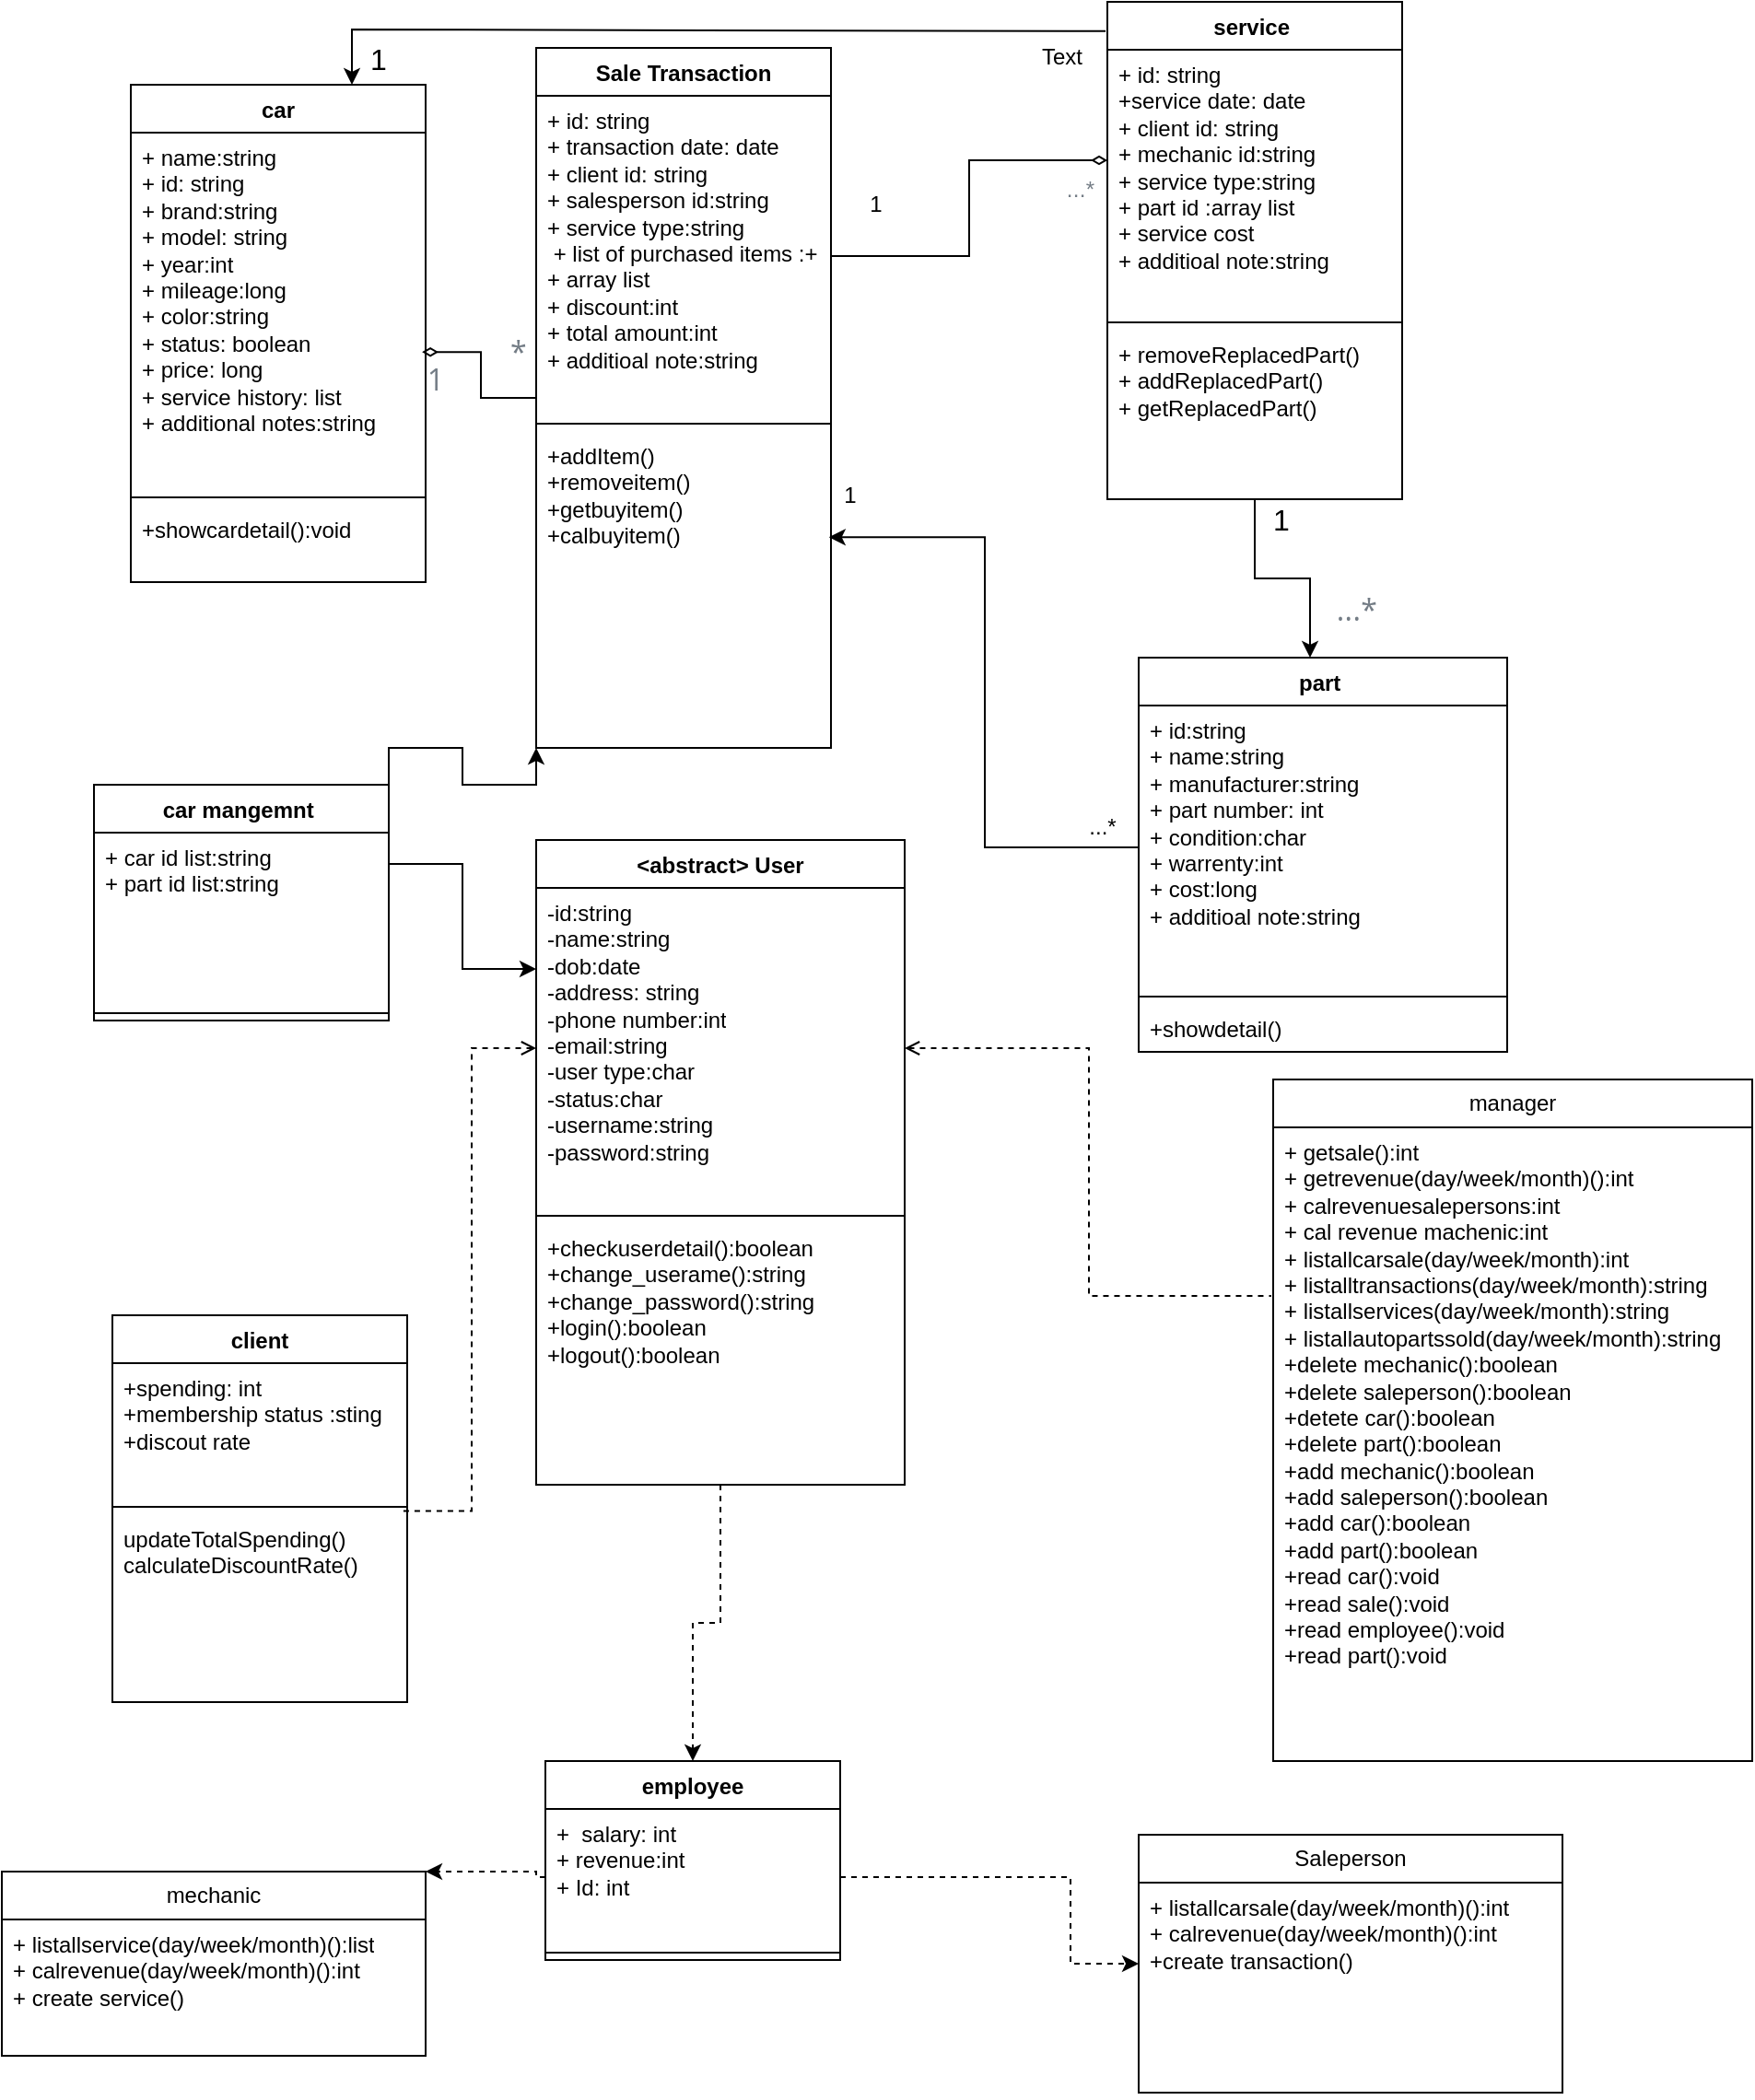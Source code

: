<mxfile version="24.7.14">
  <diagram id="C5RBs43oDa-KdzZeNtuy" name="Page-1">
    <mxGraphModel grid="1" page="1" gridSize="10" guides="1" tooltips="1" connect="1" arrows="1" fold="1" pageScale="1" pageWidth="827" pageHeight="1169" math="0" shadow="0">
      <root>
        <mxCell id="WIyWlLk6GJQsqaUBKTNV-0" />
        <mxCell id="WIyWlLk6GJQsqaUBKTNV-1" parent="WIyWlLk6GJQsqaUBKTNV-0" />
        <mxCell id="zF-0NswUr-YBO2bM6qh8-17" value="car" style="swimlane;fontStyle=1;align=center;verticalAlign=top;childLayout=stackLayout;horizontal=1;startSize=26;horizontalStack=0;resizeParent=1;resizeParentMax=0;resizeLast=0;collapsible=1;marginBottom=0;whiteSpace=wrap;html=1;" vertex="1" parent="WIyWlLk6GJQsqaUBKTNV-1">
          <mxGeometry x="20" y="60" width="160" height="270" as="geometry" />
        </mxCell>
        <mxCell id="zF-0NswUr-YBO2bM6qh8-18" value="&lt;span style=&quot;background-color: initial;&quot;&gt;+ name:string&amp;nbsp;&lt;/span&gt;&lt;br&gt;&lt;span style=&quot;background-color: initial;&quot;&gt;+ id: string&amp;nbsp;&lt;/span&gt;&lt;br&gt;&lt;span style=&quot;background-color: initial;&quot;&gt;+ brand:string&amp;nbsp;&lt;/span&gt;&lt;br&gt;&lt;span style=&quot;background-color: initial;&quot;&gt;+ model: string&lt;/span&gt;&lt;br&gt;&lt;span style=&quot;background-color: initial;&quot;&gt;+ year:int&lt;/span&gt;&lt;br&gt;&lt;span style=&quot;background-color: initial;&quot;&gt;+ mileage:long&lt;/span&gt;&lt;br&gt;&lt;span style=&quot;background-color: initial;&quot;&gt;+ color:string&lt;/span&gt;&lt;br&gt;&lt;span style=&quot;background-color: initial;&quot;&gt;+ status: boolean&lt;/span&gt;&lt;br&gt;&lt;span style=&quot;background-color: initial;&quot;&gt;+ price: long&amp;nbsp;&lt;/span&gt;&lt;br&gt;&lt;span style=&quot;background-color: initial;&quot;&gt;+ service history: list&amp;nbsp;&lt;/span&gt;&lt;br&gt;&lt;span style=&quot;background-color: initial;&quot;&gt;+ additional notes:string&lt;/span&gt;" style="text;strokeColor=none;fillColor=none;align=left;verticalAlign=top;spacingLeft=4;spacingRight=4;overflow=hidden;rotatable=0;points=[[0,0.5],[1,0.5]];portConstraint=eastwest;whiteSpace=wrap;html=1;" vertex="1" parent="zF-0NswUr-YBO2bM6qh8-17">
          <mxGeometry y="26" width="160" height="194" as="geometry" />
        </mxCell>
        <mxCell id="zF-0NswUr-YBO2bM6qh8-19" value="" style="line;strokeWidth=1;fillColor=none;align=left;verticalAlign=middle;spacingTop=-1;spacingLeft=3;spacingRight=3;rotatable=0;labelPosition=right;points=[];portConstraint=eastwest;strokeColor=inherit;" vertex="1" parent="zF-0NswUr-YBO2bM6qh8-17">
          <mxGeometry y="220" width="160" height="8" as="geometry" />
        </mxCell>
        <mxCell id="zF-0NswUr-YBO2bM6qh8-20" value="+showcardetail():void" style="text;strokeColor=none;fillColor=none;align=left;verticalAlign=top;spacingLeft=4;spacingRight=4;overflow=hidden;rotatable=0;points=[[0,0.5],[1,0.5]];portConstraint=eastwest;whiteSpace=wrap;html=1;" vertex="1" parent="zF-0NswUr-YBO2bM6qh8-17">
          <mxGeometry y="228" width="160" height="42" as="geometry" />
        </mxCell>
        <mxCell id="zF-0NswUr-YBO2bM6qh8-23" value="part&amp;nbsp;" style="swimlane;fontStyle=1;align=center;verticalAlign=top;childLayout=stackLayout;horizontal=1;startSize=26;horizontalStack=0;resizeParent=1;resizeParentMax=0;resizeLast=0;collapsible=1;marginBottom=0;whiteSpace=wrap;html=1;" vertex="1" parent="WIyWlLk6GJQsqaUBKTNV-1">
          <mxGeometry x="567" y="371" width="200" height="214" as="geometry" />
        </mxCell>
        <mxCell id="zF-0NswUr-YBO2bM6qh8-24" value="&lt;span style=&quot;background-color: initial;&quot;&gt;+ id:string&lt;/span&gt;&lt;br&gt;&lt;span style=&quot;background-color: initial;&quot;&gt;+ name:string&lt;/span&gt;&lt;br&gt;&lt;span style=&quot;background-color: initial;&quot;&gt;+ manufacturer:string&lt;/span&gt;&lt;br&gt;&lt;span style=&quot;background-color: initial;&quot;&gt;+ part number: int&lt;/span&gt;&lt;br&gt;&lt;span style=&quot;background-color: initial;&quot;&gt;+ condition:char&lt;/span&gt;&lt;br&gt;&lt;span style=&quot;background-color: initial;&quot;&gt;+ warrenty:int&lt;/span&gt;&lt;br&gt;&lt;span style=&quot;background-color: initial;&quot;&gt;+ cost:long&lt;/span&gt;&lt;br&gt;&lt;span style=&quot;background-color: initial;&quot;&gt;+ additioal note:string&lt;/span&gt;" style="text;strokeColor=none;fillColor=none;align=left;verticalAlign=top;spacingLeft=4;spacingRight=4;overflow=hidden;rotatable=0;points=[[0,0.5],[1,0.5]];portConstraint=eastwest;whiteSpace=wrap;html=1;" vertex="1" parent="zF-0NswUr-YBO2bM6qh8-23">
          <mxGeometry y="26" width="200" height="154" as="geometry" />
        </mxCell>
        <mxCell id="zF-0NswUr-YBO2bM6qh8-25" value="" style="line;strokeWidth=1;fillColor=none;align=left;verticalAlign=middle;spacingTop=-1;spacingLeft=3;spacingRight=3;rotatable=0;labelPosition=right;points=[];portConstraint=eastwest;strokeColor=inherit;" vertex="1" parent="zF-0NswUr-YBO2bM6qh8-23">
          <mxGeometry y="180" width="200" height="8" as="geometry" />
        </mxCell>
        <mxCell id="zF-0NswUr-YBO2bM6qh8-26" value="+showdetail()" style="text;strokeColor=none;fillColor=none;align=left;verticalAlign=top;spacingLeft=4;spacingRight=4;overflow=hidden;rotatable=0;points=[[0,0.5],[1,0.5]];portConstraint=eastwest;whiteSpace=wrap;html=1;" vertex="1" parent="zF-0NswUr-YBO2bM6qh8-23">
          <mxGeometry y="188" width="200" height="26" as="geometry" />
        </mxCell>
        <mxCell id="6biJF6lKSEAOoZ-4ffGk-0" style="edgeStyle=orthogonalEdgeStyle;rounded=0;orthogonalLoop=1;jettySize=auto;html=1;" edge="1" parent="WIyWlLk6GJQsqaUBKTNV-1" source="zF-0NswUr-YBO2bM6qh8-27" target="zF-0NswUr-YBO2bM6qh8-23">
          <mxGeometry relative="1" as="geometry">
            <Array as="points">
              <mxPoint x="630" y="328" />
              <mxPoint x="660" y="328" />
            </Array>
          </mxGeometry>
        </mxCell>
        <mxCell id="4KLX8ZBDgS6QbkxdBaek-6" style="edgeStyle=orthogonalEdgeStyle;rounded=0;orthogonalLoop=1;jettySize=auto;html=1;entryX=0.75;entryY=0;entryDx=0;entryDy=0;exitX=-0.006;exitY=0.059;exitDx=0;exitDy=0;exitPerimeter=0;" edge="1" parent="WIyWlLk6GJQsqaUBKTNV-1" source="zF-0NswUr-YBO2bM6qh8-27" target="zF-0NswUr-YBO2bM6qh8-17">
          <mxGeometry relative="1" as="geometry">
            <Array as="points">
              <mxPoint x="530" y="31" />
              <mxPoint x="140" y="30" />
            </Array>
          </mxGeometry>
        </mxCell>
        <mxCell id="zF-0NswUr-YBO2bM6qh8-27" value="service&amp;nbsp;" style="swimlane;fontStyle=1;align=center;verticalAlign=top;childLayout=stackLayout;horizontal=1;startSize=26;horizontalStack=0;resizeParent=1;resizeParentMax=0;resizeLast=0;collapsible=1;marginBottom=0;whiteSpace=wrap;html=1;" vertex="1" parent="WIyWlLk6GJQsqaUBKTNV-1">
          <mxGeometry x="550" y="15" width="160" height="270" as="geometry" />
        </mxCell>
        <mxCell id="zF-0NswUr-YBO2bM6qh8-28" value="&lt;span style=&quot;background-color: initial;&quot;&gt;+ id: string&lt;/span&gt;&lt;br&gt;&lt;span style=&quot;background-color: initial;&quot;&gt;+service date: date&lt;/span&gt;&lt;br&gt;&lt;span style=&quot;background-color: initial;&quot;&gt;+ client id: string&lt;/span&gt;&lt;br&gt;&lt;span style=&quot;background-color: initial;&quot;&gt;+ mechanic id:string&lt;/span&gt;&lt;br&gt;&lt;span style=&quot;background-color: initial;&quot;&gt;+ service type:string&lt;/span&gt;&lt;br&gt;&lt;span style=&quot;background-color: initial;&quot;&gt;+ part id :array list&lt;/span&gt;&lt;br&gt;&lt;span style=&quot;background-color: initial;&quot;&gt;+ service cost&lt;/span&gt;&lt;br&gt;&lt;span style=&quot;background-color: initial;&quot;&gt;+ additioal note:string&lt;/span&gt;" style="text;strokeColor=none;fillColor=none;align=left;verticalAlign=top;spacingLeft=4;spacingRight=4;overflow=hidden;rotatable=0;points=[[0,0.5],[1,0.5]];portConstraint=eastwest;whiteSpace=wrap;html=1;" vertex="1" parent="zF-0NswUr-YBO2bM6qh8-27">
          <mxGeometry y="26" width="160" height="144" as="geometry" />
        </mxCell>
        <mxCell id="zF-0NswUr-YBO2bM6qh8-29" value="" style="line;strokeWidth=1;fillColor=none;align=left;verticalAlign=middle;spacingTop=-1;spacingLeft=3;spacingRight=3;rotatable=0;labelPosition=right;points=[];portConstraint=eastwest;strokeColor=inherit;" vertex="1" parent="zF-0NswUr-YBO2bM6qh8-27">
          <mxGeometry y="170" width="160" height="8" as="geometry" />
        </mxCell>
        <mxCell id="4KLX8ZBDgS6QbkxdBaek-22" value="+&amp;nbsp;removeReplacedPart()&lt;div&gt;+&amp;nbsp;addReplacedPart()&lt;br&gt;&lt;/div&gt;&lt;div&gt;+ getReplacedPart()&lt;br&gt;&lt;/div&gt;" style="text;strokeColor=none;fillColor=none;align=left;verticalAlign=top;spacingLeft=4;spacingRight=4;overflow=hidden;rotatable=0;points=[[0,0.5],[1,0.5]];portConstraint=eastwest;whiteSpace=wrap;html=1;" vertex="1" parent="zF-0NswUr-YBO2bM6qh8-27">
          <mxGeometry y="178" width="160" height="92" as="geometry" />
        </mxCell>
        <mxCell id="zF-0NswUr-YBO2bM6qh8-31" value="Sale&amp;nbsp;Transaction" style="swimlane;fontStyle=1;align=center;verticalAlign=top;childLayout=stackLayout;horizontal=1;startSize=26;horizontalStack=0;resizeParent=1;resizeParentMax=0;resizeLast=0;collapsible=1;marginBottom=0;whiteSpace=wrap;html=1;" vertex="1" parent="WIyWlLk6GJQsqaUBKTNV-1">
          <mxGeometry x="240" y="40" width="160" height="380" as="geometry" />
        </mxCell>
        <mxCell id="zF-0NswUr-YBO2bM6qh8-32" value="&lt;span style=&quot;background-color: initial;&quot;&gt;+ id: string&lt;/span&gt;&lt;br&gt;&lt;span style=&quot;background-color: initial;&quot;&gt;+ transaction date: date&lt;/span&gt;&lt;br&gt;&lt;span style=&quot;background-color: initial;&quot;&gt;+ client id: string&lt;/span&gt;&lt;br&gt;&lt;span style=&quot;background-color: initial;&quot;&gt;+ salesperson&amp;nbsp;id:string&lt;/span&gt;&lt;br&gt;&lt;span style=&quot;background-color: initial;&quot;&gt;+ service type:string&lt;/span&gt;&lt;br&gt;&lt;span style=&quot;background-color: initial;&quot;&gt;&amp;nbsp;+ list of purchased items :+ + array list&lt;/span&gt;&lt;br&gt;&lt;span style=&quot;background-color: initial;&quot;&gt;+ discount:int&lt;/span&gt;&lt;br&gt;&lt;span style=&quot;background-color: initial;&quot;&gt;+ total amount:int&lt;/span&gt;&lt;br&gt;&lt;span style=&quot;background-color: initial;&quot;&gt;+ additioal note:string&lt;/span&gt;" style="text;strokeColor=none;fillColor=none;align=left;verticalAlign=top;spacingLeft=4;spacingRight=4;overflow=hidden;rotatable=0;points=[[0,0.5],[1,0.5]];portConstraint=eastwest;whiteSpace=wrap;html=1;" vertex="1" parent="zF-0NswUr-YBO2bM6qh8-31">
          <mxGeometry y="26" width="160" height="174" as="geometry" />
        </mxCell>
        <mxCell id="zF-0NswUr-YBO2bM6qh8-33" value="" style="line;strokeWidth=1;fillColor=none;align=left;verticalAlign=middle;spacingTop=-1;spacingLeft=3;spacingRight=3;rotatable=0;labelPosition=right;points=[];portConstraint=eastwest;strokeColor=inherit;" vertex="1" parent="zF-0NswUr-YBO2bM6qh8-31">
          <mxGeometry y="200" width="160" height="8" as="geometry" />
        </mxCell>
        <mxCell id="zF-0NswUr-YBO2bM6qh8-34" value="+addItem()&lt;div&gt;+removeitem()&lt;/div&gt;&lt;div&gt;+getbuyitem()&lt;/div&gt;&lt;div&gt;+calbuyitem()&lt;/div&gt;" style="text;strokeColor=none;fillColor=none;align=left;verticalAlign=top;spacingLeft=4;spacingRight=4;overflow=hidden;rotatable=0;points=[[0,0.5],[1,0.5]];portConstraint=eastwest;whiteSpace=wrap;html=1;" vertex="1" parent="zF-0NswUr-YBO2bM6qh8-31">
          <mxGeometry y="208" width="160" height="172" as="geometry" />
        </mxCell>
        <mxCell id="4KLX8ZBDgS6QbkxdBaek-19" style="edgeStyle=orthogonalEdgeStyle;rounded=0;orthogonalLoop=1;jettySize=auto;html=1;entryX=0.5;entryY=0;entryDx=0;entryDy=0;dashed=1;" edge="1" parent="WIyWlLk6GJQsqaUBKTNV-1" source="9vAoF5_KV42CoE6RsUZ5-0" target="4KLX8ZBDgS6QbkxdBaek-0">
          <mxGeometry relative="1" as="geometry" />
        </mxCell>
        <mxCell id="9vAoF5_KV42CoE6RsUZ5-0" value="&amp;lt;abstract&amp;gt; User" style="swimlane;fontStyle=1;align=center;verticalAlign=top;childLayout=stackLayout;horizontal=1;startSize=26;horizontalStack=0;resizeParent=1;resizeParentMax=0;resizeLast=0;collapsible=1;marginBottom=0;whiteSpace=wrap;html=1;" vertex="1" parent="WIyWlLk6GJQsqaUBKTNV-1">
          <mxGeometry x="240" y="470" width="200" height="350" as="geometry" />
        </mxCell>
        <mxCell id="9vAoF5_KV42CoE6RsUZ5-1" value="&lt;span style=&quot;background-color: initial;&quot;&gt;-id:string&lt;/span&gt;&lt;br&gt;&lt;span style=&quot;background-color: initial;&quot;&gt;-name:string&lt;/span&gt;&lt;br&gt;&lt;span style=&quot;background-color: initial;&quot;&gt;-dob:date&lt;/span&gt;&lt;br&gt;&lt;span style=&quot;background-color: initial;&quot;&gt;-address: string&lt;/span&gt;&lt;br&gt;&lt;span style=&quot;background-color: initial;&quot;&gt;-phone number:int&lt;/span&gt;&lt;br&gt;&lt;span style=&quot;background-color: initial;&quot;&gt;-email:string&lt;/span&gt;&lt;br&gt;&lt;span style=&quot;background-color: initial;&quot;&gt;-user type:char&lt;/span&gt;&lt;br&gt;&lt;span style=&quot;background-color: initial;&quot;&gt;-status:char&lt;/span&gt;&lt;br&gt;&lt;span style=&quot;background-color: initial;&quot;&gt;-username:string&lt;/span&gt;&lt;div&gt;&lt;span style=&quot;background-color: initial;&quot;&gt;-password:string&amp;nbsp;&lt;/span&gt;&lt;/div&gt;" style="text;strokeColor=none;fillColor=none;align=left;verticalAlign=top;spacingLeft=4;spacingRight=4;overflow=hidden;rotatable=0;points=[[0,0.5],[1,0.5]];portConstraint=eastwest;whiteSpace=wrap;html=1;" vertex="1" parent="9vAoF5_KV42CoE6RsUZ5-0">
          <mxGeometry y="26" width="200" height="174" as="geometry" />
        </mxCell>
        <mxCell id="9vAoF5_KV42CoE6RsUZ5-2" value="" style="line;strokeWidth=1;fillColor=none;align=left;verticalAlign=middle;spacingTop=-1;spacingLeft=3;spacingRight=3;rotatable=0;labelPosition=right;points=[];portConstraint=eastwest;strokeColor=inherit;" vertex="1" parent="9vAoF5_KV42CoE6RsUZ5-0">
          <mxGeometry y="200" width="200" height="8" as="geometry" />
        </mxCell>
        <mxCell id="9vAoF5_KV42CoE6RsUZ5-3" value="+checkuserdetail():boolean&lt;div&gt;+change_userame():string&lt;/div&gt;&lt;div&gt;+change_password():string&lt;br&gt;&lt;div&gt;+login():boolean&lt;/div&gt;&lt;div&gt;+logout():boolean&amp;nbsp;&lt;/div&gt;&lt;div&gt;&amp;nbsp;&lt;/div&gt;&lt;/div&gt;" style="text;strokeColor=none;fillColor=none;align=left;verticalAlign=top;spacingLeft=4;spacingRight=4;overflow=hidden;rotatable=0;points=[[0,0.5],[1,0.5]];portConstraint=eastwest;whiteSpace=wrap;html=1;" vertex="1" parent="9vAoF5_KV42CoE6RsUZ5-0">
          <mxGeometry y="208" width="200" height="142" as="geometry" />
        </mxCell>
        <mxCell id="YWOVWvroPLyYeuyagLSL-1" value="manager" style="swimlane;fontStyle=0;childLayout=stackLayout;horizontal=1;startSize=26;fillColor=none;horizontalStack=0;resizeParent=1;resizeParentMax=0;resizeLast=0;collapsible=1;marginBottom=0;whiteSpace=wrap;html=1;" vertex="1" parent="WIyWlLk6GJQsqaUBKTNV-1">
          <mxGeometry x="640" y="600" width="260" height="370" as="geometry" />
        </mxCell>
        <mxCell id="YWOVWvroPLyYeuyagLSL-4" value="&lt;span style=&quot;background-color: initial;&quot;&gt;+ getsale():int&lt;/span&gt;&lt;br&gt;&lt;span style=&quot;background-color: initial;&quot;&gt;+ getrevenue(day/week/month)():int&lt;/span&gt;&lt;br&gt;&lt;span style=&quot;background-color: initial;&quot;&gt;+ calrevenuesalepersons:int&amp;nbsp;&lt;/span&gt;&lt;div&gt;+ cal revenue machenic:int&lt;/div&gt;&lt;div&gt;+ listallcarsale(day/week/month):int&lt;br&gt;&lt;span style=&quot;background-color: initial;&quot;&gt;+ listalltransactions(&lt;/span&gt;&lt;span style=&quot;background-color: initial;&quot;&gt;day/week/month&lt;/span&gt;&lt;span style=&quot;background-color: initial;&quot;&gt;):string&lt;/span&gt;&lt;br&gt;&lt;div&gt;&lt;span style=&quot;background-color: initial;&quot;&gt;+&amp;nbsp;&lt;/span&gt;&lt;span style=&quot;background-color: initial;&quot;&gt;listallservices(&lt;/span&gt;&lt;span style=&quot;background-color: initial;&quot;&gt;day/week/month&lt;/span&gt;&lt;span style=&quot;background-color: initial;&quot;&gt;):string&lt;/span&gt;&lt;/div&gt;&lt;div&gt;&lt;span style=&quot;background-color: initial;&quot;&gt;+ listall&lt;/span&gt;&lt;span style=&quot;background-color: initial;&quot;&gt;autopartssold&lt;/span&gt;&lt;span style=&quot;background-color: initial;&quot;&gt;(&lt;/span&gt;&lt;span style=&quot;background-color: initial;&quot;&gt;day/week/month&lt;/span&gt;&lt;span style=&quot;background-color: initial;&quot;&gt;):string&amp;nbsp;&lt;/span&gt;&lt;/div&gt;&lt;div&gt;+delete mechanic&lt;span style=&quot;background-color: initial;&quot;&gt;():boolean&lt;/span&gt;&lt;/div&gt;&lt;/div&gt;&lt;div&gt;+delete saleperson&lt;span style=&quot;background-color: initial;&quot;&gt;():boolean&lt;/span&gt;&lt;/div&gt;&lt;div&gt;+detete car&lt;span style=&quot;background-color: initial;&quot;&gt;():boolean&lt;/span&gt;&lt;/div&gt;&lt;div&gt;+delete part&lt;span style=&quot;background-color: initial;&quot;&gt;():boolean&lt;/span&gt;&lt;/div&gt;&lt;div&gt;&lt;span style=&quot;background-color: initial;&quot;&gt;+&lt;/span&gt;&lt;span style=&quot;background-color: initial;&quot;&gt;add mechanic&lt;/span&gt;&lt;span style=&quot;background-color: initial;&quot;&gt;():boolean&lt;/span&gt;&lt;/div&gt;&lt;div&gt;+add saleperson&lt;span style=&quot;background-color: initial;&quot;&gt;():boolean&lt;/span&gt;&lt;/div&gt;&lt;div&gt;+add car&lt;span style=&quot;background-color: initial;&quot;&gt;():boolean&lt;/span&gt;&lt;/div&gt;&lt;div&gt;+add part&lt;span style=&quot;background-color: initial;&quot;&gt;():boolean&lt;/span&gt;&lt;/div&gt;&lt;div&gt;&lt;span style=&quot;background-color: initial;&quot;&gt;+read car():void&lt;/span&gt;&lt;/div&gt;&lt;div&gt;&lt;div&gt;&lt;span style=&quot;background-color: initial;&quot;&gt;+read sale():void&lt;/span&gt;&lt;/div&gt;&lt;/div&gt;&lt;div&gt;&lt;div&gt;&lt;span style=&quot;background-color: initial;&quot;&gt;+read employee():void&lt;/span&gt;&lt;/div&gt;&lt;/div&gt;&lt;div&gt;&lt;div&gt;&lt;span style=&quot;background-color: initial;&quot;&gt;+read part():void&lt;/span&gt;&lt;/div&gt;&lt;/div&gt;&lt;div&gt;&lt;span style=&quot;background-color: initial;&quot;&gt;&lt;br&gt;&lt;/span&gt;&lt;/div&gt;&lt;div&gt;&lt;span style=&quot;background-color: initial;&quot;&gt;&lt;br&gt;&lt;/span&gt;&lt;/div&gt;" style="text;strokeColor=none;fillColor=none;align=left;verticalAlign=top;spacingLeft=4;spacingRight=4;overflow=hidden;rotatable=0;points=[[0,0.5],[1,0.5]];portConstraint=eastwest;whiteSpace=wrap;html=1;" vertex="1" parent="YWOVWvroPLyYeuyagLSL-1">
          <mxGeometry y="26" width="260" height="344" as="geometry" />
        </mxCell>
        <mxCell id="YWOVWvroPLyYeuyagLSL-6" value="Saleperson" style="swimlane;fontStyle=0;childLayout=stackLayout;horizontal=1;startSize=26;fillColor=none;horizontalStack=0;resizeParent=1;resizeParentMax=0;resizeLast=0;collapsible=1;marginBottom=0;whiteSpace=wrap;html=1;" vertex="1" parent="WIyWlLk6GJQsqaUBKTNV-1">
          <mxGeometry x="567" y="1010" width="230" height="140" as="geometry" />
        </mxCell>
        <mxCell id="YWOVWvroPLyYeuyagLSL-7" value="+ listallcarsale(day/week/month)():int&lt;div&gt;+ calrevenue(day/week/month)():int&lt;/div&gt;&lt;div&gt;+create transaction()&lt;/div&gt;" style="text;strokeColor=none;fillColor=none;align=left;verticalAlign=top;spacingLeft=4;spacingRight=4;overflow=hidden;rotatable=0;points=[[0,0.5],[1,0.5]];portConstraint=eastwest;whiteSpace=wrap;html=1;" vertex="1" parent="YWOVWvroPLyYeuyagLSL-6">
          <mxGeometry y="26" width="230" height="114" as="geometry" />
        </mxCell>
        <mxCell id="YWOVWvroPLyYeuyagLSL-12" value="mechanic" style="swimlane;fontStyle=0;childLayout=stackLayout;horizontal=1;startSize=26;fillColor=none;horizontalStack=0;resizeParent=1;resizeParentMax=0;resizeLast=0;collapsible=1;marginBottom=0;whiteSpace=wrap;html=1;" vertex="1" parent="WIyWlLk6GJQsqaUBKTNV-1">
          <mxGeometry x="-50" y="1030" width="230" height="100" as="geometry" />
        </mxCell>
        <mxCell id="YWOVWvroPLyYeuyagLSL-13" value="+ listallservice(day/week/month)():list&lt;div&gt;+ calrevenue(day/week/month)():int&lt;/div&gt;&lt;div&gt;+ create service()&lt;br&gt;&lt;/div&gt;" style="text;strokeColor=none;fillColor=none;align=left;verticalAlign=top;spacingLeft=4;spacingRight=4;overflow=hidden;rotatable=0;points=[[0,0.5],[1,0.5]];portConstraint=eastwest;whiteSpace=wrap;html=1;" vertex="1" parent="YWOVWvroPLyYeuyagLSL-12">
          <mxGeometry y="26" width="230" height="74" as="geometry" />
        </mxCell>
        <mxCell id="6biJF6lKSEAOoZ-4ffGk-1" style="edgeStyle=orthogonalEdgeStyle;rounded=0;orthogonalLoop=1;jettySize=auto;html=1;entryX=-0.004;entryY=0.266;entryDx=0;entryDy=0;entryPerimeter=0;dashed=1;startArrow=open;startFill=0;endArrow=none;endFill=0;" edge="1" parent="WIyWlLk6GJQsqaUBKTNV-1" source="9vAoF5_KV42CoE6RsUZ5-1" target="YWOVWvroPLyYeuyagLSL-4">
          <mxGeometry relative="1" as="geometry" />
        </mxCell>
        <mxCell id="6biJF6lKSEAOoZ-4ffGk-12" style="edgeStyle=orthogonalEdgeStyle;rounded=0;orthogonalLoop=1;jettySize=auto;html=1;entryX=0;entryY=0.417;entryDx=0;entryDy=0;entryPerimeter=0;endArrow=diamondThin;endFill=0;" edge="1" parent="WIyWlLk6GJQsqaUBKTNV-1" source="zF-0NswUr-YBO2bM6qh8-32" target="zF-0NswUr-YBO2bM6qh8-28">
          <mxGeometry relative="1" as="geometry" />
        </mxCell>
        <mxCell id="6biJF6lKSEAOoZ-4ffGk-11" style="edgeStyle=orthogonalEdgeStyle;rounded=0;orthogonalLoop=1;jettySize=auto;html=1;entryX=0.988;entryY=0.614;entryDx=0;entryDy=0;entryPerimeter=0;flowAnimation=0;endArrow=diamondThin;endFill=0;" edge="1" parent="WIyWlLk6GJQsqaUBKTNV-1" source="zF-0NswUr-YBO2bM6qh8-31" target="zF-0NswUr-YBO2bM6qh8-18">
          <mxGeometry relative="1" as="geometry" />
        </mxCell>
        <mxCell id="6biJF6lKSEAOoZ-4ffGk-14" value="&lt;span style=&quot;color: rgb(115, 124, 133); font-family: &amp;quot;open sans&amp;quot;, 宋体, SimSun, sans-serif; font-size: 16px; letter-spacing: 0.16px; text-align: left; text-wrap: wrap; background-color: rgb(255, 255, 255);&quot;&gt;*&lt;/span&gt;" style="text;html=1;align=center;verticalAlign=middle;resizable=0;points=[];autosize=1;strokeColor=none;fillColor=none;" vertex="1" parent="WIyWlLk6GJQsqaUBKTNV-1">
          <mxGeometry x="215" y="190" width="30" height="30" as="geometry" />
        </mxCell>
        <mxCell id="6biJF6lKSEAOoZ-4ffGk-15" value="&lt;span style=&quot;color: rgb(115, 124, 133); font-family: &amp;quot;open sans&amp;quot;, 宋体, SimSun, sans-serif; font-size: 16px; letter-spacing: 0.16px; text-align: left; text-wrap: wrap; background-color: rgb(255, 255, 255);&quot;&gt;1&lt;/span&gt;" style="text;html=1;align=center;verticalAlign=middle;resizable=0;points=[];autosize=1;strokeColor=none;fillColor=none;" vertex="1" parent="WIyWlLk6GJQsqaUBKTNV-1">
          <mxGeometry x="170" y="205" width="30" height="30" as="geometry" />
        </mxCell>
        <mxCell id="6biJF6lKSEAOoZ-4ffGk-17" value="1" style="text;html=1;align=center;verticalAlign=middle;resizable=0;points=[];autosize=1;strokeColor=none;fillColor=none;" vertex="1" parent="WIyWlLk6GJQsqaUBKTNV-1">
          <mxGeometry x="409" y="110" width="30" height="30" as="geometry" />
        </mxCell>
        <mxCell id="6biJF6lKSEAOoZ-4ffGk-18" value="&lt;span style=&quot;color: rgb(115, 124, 133); letter-spacing: 0.16px; text-align: left; text-wrap: wrap; background-color: rgb(255, 255, 255);&quot;&gt;&lt;font face=&quot;Helvetica&quot; style=&quot;font-size: 12px;&quot;&gt;...*&lt;/font&gt;&lt;/span&gt;" style="text;html=1;align=center;verticalAlign=middle;resizable=0;points=[];autosize=1;strokeColor=none;fillColor=none;" vertex="1" parent="WIyWlLk6GJQsqaUBKTNV-1">
          <mxGeometry x="515" y="102" width="40" height="30" as="geometry" />
        </mxCell>
        <mxCell id="6biJF6lKSEAOoZ-4ffGk-20" value="&lt;span style=&quot;color: rgb(115, 124, 133); font-family: &amp;quot;open sans&amp;quot;, 宋体, SimSun, sans-serif; font-size: 16px; letter-spacing: 0.16px; text-align: left; text-wrap: wrap; background-color: rgb(255, 255, 255);&quot;&gt;...*&lt;/span&gt;" style="text;html=1;align=center;verticalAlign=middle;resizable=0;points=[];autosize=1;strokeColor=none;fillColor=none;" vertex="1" parent="WIyWlLk6GJQsqaUBKTNV-1">
          <mxGeometry x="660" y="330" width="50" height="30" as="geometry" />
        </mxCell>
        <mxCell id="KMZ4QMvDtdYg7kebrNDA-3" value="client" style="swimlane;fontStyle=1;align=center;verticalAlign=top;childLayout=stackLayout;horizontal=1;startSize=26;horizontalStack=0;resizeParent=1;resizeParentMax=0;resizeLast=0;collapsible=1;marginBottom=0;whiteSpace=wrap;html=1;" vertex="1" parent="WIyWlLk6GJQsqaUBKTNV-1">
          <mxGeometry x="10" y="728" width="160" height="210" as="geometry" />
        </mxCell>
        <mxCell id="KMZ4QMvDtdYg7kebrNDA-4" value="+spending: int&amp;nbsp;&lt;div&gt;+membership status :sting&lt;/div&gt;&lt;div&gt;+discout rate&amp;nbsp;&lt;/div&gt;" style="text;strokeColor=none;fillColor=none;align=left;verticalAlign=top;spacingLeft=4;spacingRight=4;overflow=hidden;rotatable=0;points=[[0,0.5],[1,0.5]];portConstraint=eastwest;whiteSpace=wrap;html=1;" vertex="1" parent="KMZ4QMvDtdYg7kebrNDA-3">
          <mxGeometry y="26" width="160" height="74" as="geometry" />
        </mxCell>
        <mxCell id="KMZ4QMvDtdYg7kebrNDA-5" value="" style="line;strokeWidth=1;fillColor=none;align=left;verticalAlign=middle;spacingTop=-1;spacingLeft=3;spacingRight=3;rotatable=0;labelPosition=right;points=[];portConstraint=eastwest;strokeColor=inherit;" vertex="1" parent="KMZ4QMvDtdYg7kebrNDA-3">
          <mxGeometry y="100" width="160" height="8" as="geometry" />
        </mxCell>
        <mxCell id="KMZ4QMvDtdYg7kebrNDA-6" value="updateTotalSpending()&lt;div&gt;calculateDiscountRate()&lt;br&gt;&lt;/div&gt;" style="text;strokeColor=none;fillColor=none;align=left;verticalAlign=top;spacingLeft=4;spacingRight=4;overflow=hidden;rotatable=0;points=[[0,0.5],[1,0.5]];portConstraint=eastwest;whiteSpace=wrap;html=1;" vertex="1" parent="KMZ4QMvDtdYg7kebrNDA-3">
          <mxGeometry y="108" width="160" height="102" as="geometry" />
        </mxCell>
        <mxCell id="KMZ4QMvDtdYg7kebrNDA-7" style="edgeStyle=orthogonalEdgeStyle;rounded=0;orthogonalLoop=1;jettySize=auto;html=1;entryX=0.969;entryY=0.775;entryDx=0;entryDy=0;entryPerimeter=0;dashed=1;endArrow=none;endFill=0;startArrow=open;startFill=0;" edge="1" parent="WIyWlLk6GJQsqaUBKTNV-1" source="9vAoF5_KV42CoE6RsUZ5-1" target="KMZ4QMvDtdYg7kebrNDA-5">
          <mxGeometry relative="1" as="geometry" />
        </mxCell>
        <mxCell id="4KLX8ZBDgS6QbkxdBaek-0" value="employee" style="swimlane;fontStyle=1;align=center;verticalAlign=top;childLayout=stackLayout;horizontal=1;startSize=26;horizontalStack=0;resizeParent=1;resizeParentMax=0;resizeLast=0;collapsible=1;marginBottom=0;whiteSpace=wrap;html=1;" vertex="1" parent="WIyWlLk6GJQsqaUBKTNV-1">
          <mxGeometry x="245" y="970" width="160" height="108" as="geometry" />
        </mxCell>
        <mxCell id="4KLX8ZBDgS6QbkxdBaek-1" value="+&amp;nbsp; salary: int&amp;nbsp;&lt;div&gt;+ revenue:int&lt;/div&gt;&lt;div&gt;+ Id: int&amp;nbsp;&lt;/div&gt;&lt;div&gt;&lt;br&gt;&lt;/div&gt;" style="text;strokeColor=none;fillColor=none;align=left;verticalAlign=top;spacingLeft=4;spacingRight=4;overflow=hidden;rotatable=0;points=[[0,0.5],[1,0.5]];portConstraint=eastwest;whiteSpace=wrap;html=1;" vertex="1" parent="4KLX8ZBDgS6QbkxdBaek-0">
          <mxGeometry y="26" width="160" height="74" as="geometry" />
        </mxCell>
        <mxCell id="4KLX8ZBDgS6QbkxdBaek-2" value="" style="line;strokeWidth=1;fillColor=none;align=left;verticalAlign=middle;spacingTop=-1;spacingLeft=3;spacingRight=3;rotatable=0;labelPosition=right;points=[];portConstraint=eastwest;strokeColor=inherit;" vertex="1" parent="4KLX8ZBDgS6QbkxdBaek-0">
          <mxGeometry y="100" width="160" height="8" as="geometry" />
        </mxCell>
        <mxCell id="4KLX8ZBDgS6QbkxdBaek-4" style="edgeStyle=orthogonalEdgeStyle;rounded=0;orthogonalLoop=1;jettySize=auto;html=1;dashed=1;" edge="1" parent="WIyWlLk6GJQsqaUBKTNV-1" source="4KLX8ZBDgS6QbkxdBaek-1" target="YWOVWvroPLyYeuyagLSL-6">
          <mxGeometry relative="1" as="geometry">
            <Array as="points">
              <mxPoint x="530" y="1033" />
              <mxPoint x="530" y="1080" />
            </Array>
          </mxGeometry>
        </mxCell>
        <mxCell id="4KLX8ZBDgS6QbkxdBaek-5" style="edgeStyle=orthogonalEdgeStyle;rounded=0;orthogonalLoop=1;jettySize=auto;html=1;entryX=0.993;entryY=0.335;entryDx=0;entryDy=0;entryPerimeter=0;" edge="1" parent="WIyWlLk6GJQsqaUBKTNV-1" source="zF-0NswUr-YBO2bM6qh8-24" target="zF-0NswUr-YBO2bM6qh8-34">
          <mxGeometry relative="1" as="geometry" />
        </mxCell>
        <mxCell id="4KLX8ZBDgS6QbkxdBaek-7" style="edgeStyle=orthogonalEdgeStyle;rounded=0;orthogonalLoop=1;jettySize=auto;html=1;entryX=1;entryY=0;entryDx=0;entryDy=0;dashed=1;" edge="1" parent="WIyWlLk6GJQsqaUBKTNV-1" source="4KLX8ZBDgS6QbkxdBaek-1" target="YWOVWvroPLyYeuyagLSL-12">
          <mxGeometry relative="1" as="geometry">
            <Array as="points">
              <mxPoint x="240" y="1033" />
              <mxPoint x="240" y="1030" />
            </Array>
          </mxGeometry>
        </mxCell>
        <mxCell id="4KLX8ZBDgS6QbkxdBaek-17" style="edgeStyle=orthogonalEdgeStyle;rounded=0;orthogonalLoop=1;jettySize=auto;html=1;" edge="1" parent="WIyWlLk6GJQsqaUBKTNV-1" source="4KLX8ZBDgS6QbkxdBaek-12" target="9vAoF5_KV42CoE6RsUZ5-1">
          <mxGeometry relative="1" as="geometry">
            <Array as="points">
              <mxPoint x="200" y="483" />
              <mxPoint x="200" y="540" />
            </Array>
          </mxGeometry>
        </mxCell>
        <mxCell id="4KLX8ZBDgS6QbkxdBaek-12" value="car mangemnt&amp;nbsp;" style="swimlane;fontStyle=1;align=center;verticalAlign=top;childLayout=stackLayout;horizontal=1;startSize=26;horizontalStack=0;resizeParent=1;resizeParentMax=0;resizeLast=0;collapsible=1;marginBottom=0;whiteSpace=wrap;html=1;" vertex="1" parent="WIyWlLk6GJQsqaUBKTNV-1">
          <mxGeometry y="440" width="160" height="128" as="geometry" />
        </mxCell>
        <mxCell id="4KLX8ZBDgS6QbkxdBaek-13" value="+ car id list:string&lt;div&gt;+ part id list:string&amp;nbsp;&lt;/div&gt;" style="text;strokeColor=none;fillColor=none;align=left;verticalAlign=top;spacingLeft=4;spacingRight=4;overflow=hidden;rotatable=0;points=[[0,0.5],[1,0.5]];portConstraint=eastwest;whiteSpace=wrap;html=1;" vertex="1" parent="4KLX8ZBDgS6QbkxdBaek-12">
          <mxGeometry y="26" width="160" height="94" as="geometry" />
        </mxCell>
        <mxCell id="4KLX8ZBDgS6QbkxdBaek-14" value="" style="line;strokeWidth=1;fillColor=none;align=left;verticalAlign=middle;spacingTop=-1;spacingLeft=3;spacingRight=3;rotatable=0;labelPosition=right;points=[];portConstraint=eastwest;strokeColor=inherit;" vertex="1" parent="4KLX8ZBDgS6QbkxdBaek-12">
          <mxGeometry y="120" width="160" height="8" as="geometry" />
        </mxCell>
        <mxCell id="4KLX8ZBDgS6QbkxdBaek-18" style="edgeStyle=orthogonalEdgeStyle;rounded=0;orthogonalLoop=1;jettySize=auto;html=1;exitX=1;exitY=0;exitDx=0;exitDy=0;entryX=0;entryY=1;entryDx=0;entryDy=0;entryPerimeter=0;" edge="1" parent="WIyWlLk6GJQsqaUBKTNV-1" source="4KLX8ZBDgS6QbkxdBaek-12" target="zF-0NswUr-YBO2bM6qh8-34">
          <mxGeometry relative="1" as="geometry" />
        </mxCell>
        <mxCell id="GK4-XIPLAKEzXvInxAXt-0" value="1" style="text;html=1;align=center;verticalAlign=middle;resizable=0;points=[];autosize=1;strokeColor=none;fillColor=none;fontSize=16;" vertex="1" parent="WIyWlLk6GJQsqaUBKTNV-1">
          <mxGeometry x="139" y="31" width="30" height="30" as="geometry" />
        </mxCell>
        <mxCell id="6SxWYss44jZk_hKBUx_c-6" value="1" style="text;html=1;align=center;verticalAlign=middle;resizable=0;points=[];autosize=1;strokeColor=none;fillColor=none;" vertex="1" parent="WIyWlLk6GJQsqaUBKTNV-1">
          <mxGeometry x="395" y="268" width="30" height="30" as="geometry" />
        </mxCell>
        <mxCell id="6SxWYss44jZk_hKBUx_c-7" value="...*" style="text;html=1;align=center;verticalAlign=middle;resizable=0;points=[];autosize=1;strokeColor=none;fillColor=none;" vertex="1" parent="WIyWlLk6GJQsqaUBKTNV-1">
          <mxGeometry x="527" y="448" width="40" height="30" as="geometry" />
        </mxCell>
        <mxCell id="6SxWYss44jZk_hKBUx_c-9" value="Text" style="text;html=1;align=center;verticalAlign=middle;resizable=0;points=[];autosize=1;strokeColor=none;fillColor=none;" vertex="1" parent="WIyWlLk6GJQsqaUBKTNV-1">
          <mxGeometry x="500" y="30" width="50" height="30" as="geometry" />
        </mxCell>
        <mxCell id="xH0SjevoNX6bdwfj5Lwa-0" value="1" style="text;html=1;align=center;verticalAlign=middle;resizable=0;points=[];autosize=1;strokeColor=none;fillColor=none;fontSize=16;" vertex="1" parent="WIyWlLk6GJQsqaUBKTNV-1">
          <mxGeometry x="629" y="281" width="30" height="30" as="geometry" />
        </mxCell>
      </root>
    </mxGraphModel>
  </diagram>
</mxfile>
